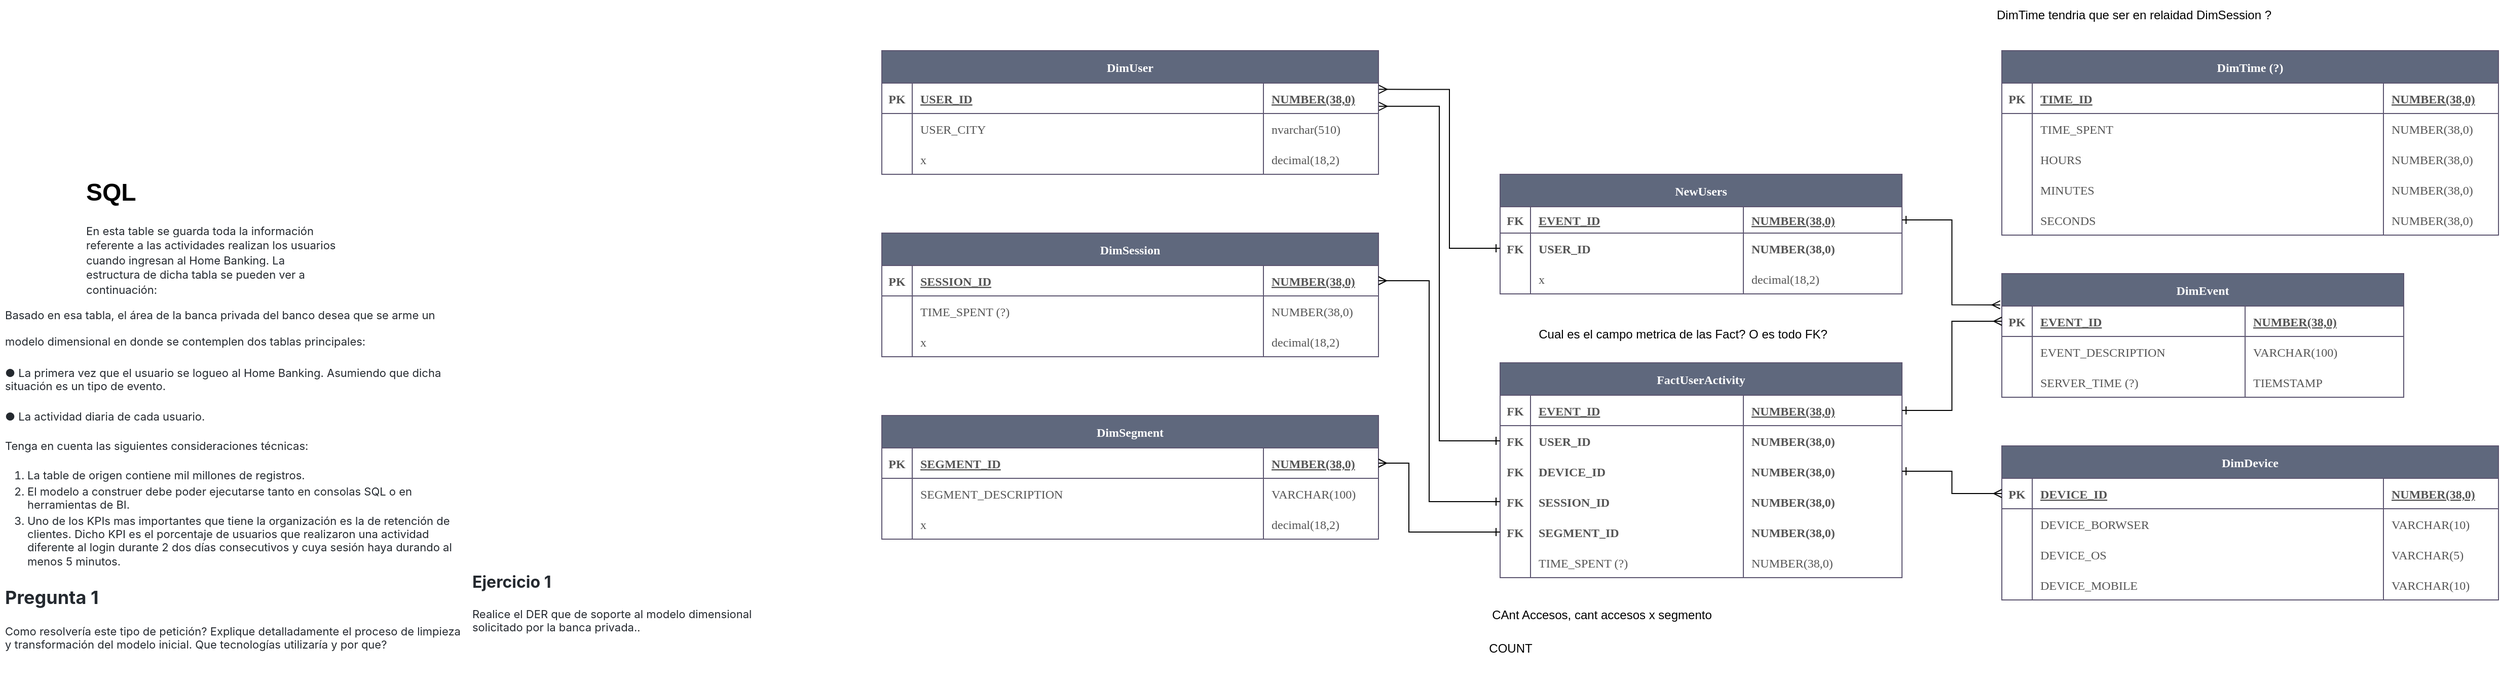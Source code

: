 <mxfile version="20.5.1" type="github">
  <diagram id="R2lEEEUBdFMjLlhIrx00" name="Page-1">
    <mxGraphModel dx="2261" dy="579" grid="1" gridSize="10" guides="1" tooltips="1" connect="1" arrows="1" fold="1" page="1" pageScale="1" pageWidth="850" pageHeight="1100" math="0" shadow="0" extFonts="Permanent Marker^https://fonts.googleapis.com/css?family=Permanent+Marker">
      <root>
        <mxCell id="0" />
        <mxCell id="1" parent="0" />
        <mxCell id="FPL4rMx5QKKNr9mmE6WW-1" value="&lt;h1&gt;SQL&lt;/h1&gt;&lt;p&gt;&lt;span style=&quot;color: rgb(36, 41, 47); font-family: -apple-system, BlinkMacSystemFont, &amp;quot;Segoe UI&amp;quot;, Helvetica, Arial, sans-serif, &amp;quot;Apple Color Emoji&amp;quot;, &amp;quot;Segoe UI Emoji&amp;quot;; background-color: rgb(255, 255, 255);&quot;&gt;&lt;font style=&quot;font-size: 11px;&quot;&gt;En esta table se guarda toda la información referente a las actividades realizan los usuarios cuando ingresan al Home Banking. La estructura de dicha tabla se pueden ver a continuación:&lt;/font&gt;&lt;/span&gt;&lt;br&gt;&lt;/p&gt;" style="text;html=1;strokeColor=none;fillColor=none;spacing=5;spacingTop=-20;whiteSpace=wrap;overflow=hidden;rounded=0;" parent="1" vertex="1">
          <mxGeometry x="-620" y="210" width="260" height="120" as="geometry" />
        </mxCell>
        <mxCell id="FPL4rMx5QKKNr9mmE6WW-2" value="" style="shape=image;verticalLabelPosition=bottom;labelBackgroundColor=default;verticalAlign=top;aspect=fixed;imageAspect=0;image=https://user-images.githubusercontent.com/62435760/127665003-e3aad47b-616d-44aa-af21-c25249e11123.png;" parent="1" vertex="1">
          <mxGeometry x="-280" y="230" width="340.75" height="350" as="geometry" />
        </mxCell>
        <mxCell id="FPL4rMx5QKKNr9mmE6WW-6" value="&lt;h1&gt;&lt;span style=&quot;font-size: 11px; background-color: rgb(255, 255, 255); color: rgb(36, 41, 47); font-family: -apple-system, BlinkMacSystemFont, &amp;quot;Segoe UI&amp;quot;, Helvetica, Arial, sans-serif, &amp;quot;Apple Color Emoji&amp;quot;, &amp;quot;Segoe UI Emoji&amp;quot;; font-weight: normal;&quot;&gt;Basado en esa tabla, el área de la banca privada del banco desea que se arme un modelo dimensional en donde se contemplen dos tablas principales:&lt;/span&gt;&lt;br&gt;&lt;/h1&gt;&lt;p style=&quot;box-sizing: border-box; margin-top: 0px; margin-bottom: 16px; color: rgb(36, 41, 47); font-family: -apple-system, BlinkMacSystemFont, &amp;quot;Segoe UI&amp;quot;, Helvetica, Arial, sans-serif, &amp;quot;Apple Color Emoji&amp;quot;, &amp;quot;Segoe UI Emoji&amp;quot;; background-color: rgb(255, 255, 255);&quot; dir=&quot;auto&quot;&gt;&lt;font style=&quot;font-size: 11px;&quot;&gt;● La primera vez que el usuario se logueo al Home Banking. Asumiendo que dicha situación es un tipo de evento.&lt;/font&gt;&lt;/p&gt;&lt;p style=&quot;box-sizing: border-box; margin-top: 0px; margin-bottom: 16px; color: rgb(36, 41, 47); font-family: -apple-system, BlinkMacSystemFont, &amp;quot;Segoe UI&amp;quot;, Helvetica, Arial, sans-serif, &amp;quot;Apple Color Emoji&amp;quot;, &amp;quot;Segoe UI Emoji&amp;quot;; background-color: rgb(255, 255, 255);&quot; dir=&quot;auto&quot;&gt;&lt;font style=&quot;font-size: 11px;&quot;&gt;● La actividad diaria de cada usuario.&lt;/font&gt;&lt;/p&gt;&lt;p style=&quot;box-sizing: border-box; margin-top: 0px; margin-bottom: 16px; color: rgb(36, 41, 47); font-family: -apple-system, BlinkMacSystemFont, &amp;quot;Segoe UI&amp;quot;, Helvetica, Arial, sans-serif, &amp;quot;Apple Color Emoji&amp;quot;, &amp;quot;Segoe UI Emoji&amp;quot;; background-color: rgb(255, 255, 255);&quot; dir=&quot;auto&quot;&gt;&lt;font style=&quot;font-size: 11px;&quot;&gt;Tenga en cuenta las siguientes consideraciones técnicas:&lt;/font&gt;&lt;/p&gt;&lt;ol style=&quot;box-sizing: border-box; padding-left: 2em; margin-top: 0px; margin-bottom: 16px; color: rgb(36, 41, 47); font-family: -apple-system, BlinkMacSystemFont, &amp;quot;Segoe UI&amp;quot;, Helvetica, Arial, sans-serif, &amp;quot;Apple Color Emoji&amp;quot;, &amp;quot;Segoe UI Emoji&amp;quot;; background-color: rgb(255, 255, 255);&quot; dir=&quot;auto&quot;&gt;&lt;li style=&quot;box-sizing: border-box;&quot;&gt;&lt;font style=&quot;font-size: 11px;&quot;&gt;La table de origen contiene mil millones de registros.&lt;/font&gt;&lt;/li&gt;&lt;li style=&quot;box-sizing: border-box; margin-top: 0.25em;&quot;&gt;&lt;font style=&quot;font-size: 11px;&quot;&gt;El modelo a construer debe poder ejecutarse tanto en consolas SQL o en herramientas de BI.&lt;/font&gt;&lt;/li&gt;&lt;li style=&quot;box-sizing: border-box; margin-top: 0.25em;&quot;&gt;&lt;font style=&quot;font-size: 11px;&quot;&gt;Uno de los KPIs mas importantes que tiene la organización es la de retención de clientes. Dicho KPI es el porcentaje de usuarios que realizaron una actividad diferente al login durante 2 dos días consecutivos y cuya sesión haya durando al menos 5 minutos.&lt;/font&gt;&lt;/li&gt;&lt;/ol&gt;" style="text;html=1;strokeColor=none;fillColor=none;spacing=5;spacingTop=-20;whiteSpace=wrap;overflow=hidden;rounded=0;fontSize=11;" parent="1" vertex="1">
          <mxGeometry x="-700" y="330" width="450" height="310" as="geometry" />
        </mxCell>
        <mxCell id="FPL4rMx5QKKNr9mmE6WW-8" value="&lt;h1&gt;&lt;font style=&quot;&quot;&gt;&lt;span style=&quot;background-color: rgb(255, 255, 255); color: rgb(36, 41, 47); font-family: -apple-system, BlinkMacSystemFont, &amp;quot;Segoe UI&amp;quot;, Helvetica, Arial, sans-serif, &amp;quot;Apple Color Emoji&amp;quot;, &amp;quot;Segoe UI Emoji&amp;quot;;&quot;&gt;&lt;font style=&quot;font-size: 18px;&quot;&gt;Pregunta 1&lt;/font&gt;&lt;/span&gt;&lt;br&gt;&lt;/font&gt;&lt;/h1&gt;&lt;p style=&quot;box-sizing: border-box; margin-top: 0px; margin-bottom: 16px; color: rgb(36, 41, 47); font-family: -apple-system, BlinkMacSystemFont, &amp;quot;Segoe UI&amp;quot;, Helvetica, Arial, sans-serif, &amp;quot;Apple Color Emoji&amp;quot;, &amp;quot;Segoe UI Emoji&amp;quot;; background-color: rgb(255, 255, 255);&quot; dir=&quot;auto&quot;&gt;&lt;font style=&quot;font-size: 11px;&quot;&gt;Como resolvería este tipo de petición? Explique detalladamente el proceso de limpieza y transformación del modelo inicial. Que tecnologías utilizaría y por que?&lt;/font&gt;&lt;/p&gt;&lt;h3 style=&quot;box-sizing: border-box; margin-top: 24px; margin-bottom: 16px; line-height: 1.25; color: rgb(36, 41, 47); font-family: -apple-system, BlinkMacSystemFont, &amp;quot;Segoe UI&amp;quot;, Helvetica, Arial, sans-serif, &amp;quot;Apple Color Emoji&amp;quot;, &amp;quot;Segoe UI Emoji&amp;quot;; background-color: rgb(255, 255, 255);&quot; dir=&quot;auto&quot;&gt;&lt;a style=&quot;font-size: 1.25em; box-sizing: border-box; background-color: transparent; text-decoration-line: none; float: left; padding-right: 4px; margin-left: -20px; line-height: 1;&quot; href=&quot;https://github.com/DE-Santander/ssr-fmaver#ejercicio-1&quot; aria-hidden=&quot;true&quot; class=&quot;anchor&quot; id=&quot;user-content-ejercicio-1&quot;&gt;&lt;svg aria-hidden=&quot;true&quot; height=&quot;16&quot; width=&quot;16&quot; version=&quot;1.1&quot; viewBox=&quot;0 0 16 16&quot; class=&quot;octicon octicon-link&quot;&gt;&lt;font style=&quot;font-size: 11px;&quot;&gt;&lt;path d=&quot;M7.775 3.275a.75.75 0 001.06 1.06l1.25-1.25a2 2 0 112.83 2.83l-2.5 2.5a2 2 0 01-2.83 0 .75.75 0 00-1.06 1.06 3.5 3.5 0 004.95 0l2.5-2.5a3.5 3.5 0 00-4.95-4.95l-1.25 1.25zm-4.69 9.64a2 2 0 010-2.83l2.5-2.5a2 2 0 012.83 0 .75.75 0 001.06-1.06 3.5 3.5 0 00-4.95 0l-2.5 2.5a3.5 3.5 0 004.95 4.95l1.25-1.25a.75.75 0 00-1.06-1.06l-1.25 1.25a2 2 0 01-2.83 0z&quot; fill-rule=&quot;evenodd&quot;&gt;&lt;/path&gt;&lt;/font&gt;&lt;/svg&gt;&lt;/a&gt;&lt;br&gt;&lt;/h3&gt;" style="text;html=1;strokeColor=none;fillColor=none;spacing=5;spacingTop=-20;whiteSpace=wrap;overflow=hidden;rounded=0;fontSize=11;" parent="1" vertex="1">
          <mxGeometry x="-700" y="610" width="460" height="90" as="geometry" />
        </mxCell>
        <mxCell id="FPL4rMx5QKKNr9mmE6WW-9" value="DimUser" style="shape=table;startSize=32;container=1;collapsible=1;childLayout=tableLayout;fixedRows=1;rowLines=0;fontStyle=1;align=center;resizeLast=1;strokeColor=#5C5570;fontFamily=Verdana;fontColor=#FFFFFF;fillColor=#5F687D;gradientColor=none;" parent="1" vertex="1">
          <mxGeometry x="170" y="90" width="490" height="122" as="geometry" />
        </mxCell>
        <mxCell id="FPL4rMx5QKKNr9mmE6WW-10" value="" style="shape=tableRow;horizontal=0;startSize=0;swimlaneHead=0;swimlaneBody=0;fillColor=none;collapsible=0;dropTarget=0;points=[[0,0.5],[1,0.5]];portConstraint=eastwest;top=0;left=0;right=0;bottom=1;strokeColor=#5C5570;fontFamily=Verdana;fontColor=#545454;" parent="FPL4rMx5QKKNr9mmE6WW-9" vertex="1">
          <mxGeometry y="32" width="490" height="30" as="geometry" />
        </mxCell>
        <mxCell id="FPL4rMx5QKKNr9mmE6WW-11" value="PK" style="shape=partialRectangle;connectable=0;fillColor=none;top=0;left=0;bottom=0;right=0;fontStyle=1;overflow=hidden;strokeColor=#5C5570;fontFamily=Verdana;fontColor=#545454;" parent="FPL4rMx5QKKNr9mmE6WW-10" vertex="1">
          <mxGeometry width="30" height="30" as="geometry">
            <mxRectangle width="30" height="30" as="alternateBounds" />
          </mxGeometry>
        </mxCell>
        <mxCell id="FPL4rMx5QKKNr9mmE6WW-12" value="USER_ID" style="shape=partialRectangle;connectable=0;fillColor=none;top=0;left=0;bottom=0;right=0;align=left;spacingLeft=6;fontStyle=5;overflow=hidden;strokeColor=#5C5570;fontFamily=Verdana;fontColor=#545454;" parent="FPL4rMx5QKKNr9mmE6WW-10" vertex="1">
          <mxGeometry x="30" width="346.5" height="30" as="geometry">
            <mxRectangle width="346.5" height="30" as="alternateBounds" />
          </mxGeometry>
        </mxCell>
        <mxCell id="FPL4rMx5QKKNr9mmE6WW-13" value="NUMBER(38,0)" style="shape=partialRectangle;connectable=0;fillColor=none;top=0;left=0;bottom=0;right=0;align=left;spacingLeft=6;fontStyle=5;overflow=hidden;strokeColor=#5C5570;fontFamily=Verdana;fontColor=#545454;" parent="FPL4rMx5QKKNr9mmE6WW-10" vertex="1">
          <mxGeometry x="376.5" width="113.5" height="30" as="geometry">
            <mxRectangle width="113.5" height="30" as="alternateBounds" />
          </mxGeometry>
        </mxCell>
        <mxCell id="FPL4rMx5QKKNr9mmE6WW-14" style="shape=tableRow;horizontal=0;startSize=0;swimlaneHead=0;swimlaneBody=0;fillColor=none;collapsible=0;dropTarget=0;points=[[0,0.5],[1,0.5]];portConstraint=eastwest;top=0;left=0;right=0;bottom=0;strokeColor=#5C5570;fontFamily=Verdana;fontColor=#545454;" parent="FPL4rMx5QKKNr9mmE6WW-9" vertex="1">
          <mxGeometry y="62" width="490" height="30" as="geometry" />
        </mxCell>
        <mxCell id="FPL4rMx5QKKNr9mmE6WW-15" style="shape=partialRectangle;connectable=0;fillColor=none;top=0;left=0;bottom=0;right=0;editable=1;overflow=hidden;strokeColor=#5C5570;fontFamily=Verdana;fontColor=#545454;" parent="FPL4rMx5QKKNr9mmE6WW-14" vertex="1">
          <mxGeometry width="30" height="30" as="geometry">
            <mxRectangle width="30" height="30" as="alternateBounds" />
          </mxGeometry>
        </mxCell>
        <mxCell id="FPL4rMx5QKKNr9mmE6WW-16" value="USER_CITY" style="shape=partialRectangle;connectable=0;fillColor=none;top=0;left=0;bottom=0;right=0;align=left;spacingLeft=6;overflow=hidden;strokeColor=#5C5570;fontFamily=Verdana;fontColor=#545454;" parent="FPL4rMx5QKKNr9mmE6WW-14" vertex="1">
          <mxGeometry x="30" width="346.5" height="30" as="geometry">
            <mxRectangle width="346.5" height="30" as="alternateBounds" />
          </mxGeometry>
        </mxCell>
        <mxCell id="FPL4rMx5QKKNr9mmE6WW-17" value="nvarchar(510)" style="shape=partialRectangle;connectable=0;fillColor=none;top=0;left=0;bottom=0;right=0;align=left;spacingLeft=6;overflow=hidden;strokeColor=#5C5570;fontFamily=Verdana;fontColor=#545454;" parent="FPL4rMx5QKKNr9mmE6WW-14" vertex="1">
          <mxGeometry x="376.5" width="113.5" height="30" as="geometry">
            <mxRectangle width="113.5" height="30" as="alternateBounds" />
          </mxGeometry>
        </mxCell>
        <mxCell id="FPL4rMx5QKKNr9mmE6WW-18" style="shape=tableRow;horizontal=0;startSize=0;swimlaneHead=0;swimlaneBody=0;fillColor=none;collapsible=0;dropTarget=0;points=[[0,0.5],[1,0.5]];portConstraint=eastwest;top=0;left=0;right=0;bottom=0;strokeColor=#5C5570;fontFamily=Verdana;fontColor=#545454;" parent="FPL4rMx5QKKNr9mmE6WW-9" vertex="1">
          <mxGeometry y="92" width="490" height="30" as="geometry" />
        </mxCell>
        <mxCell id="FPL4rMx5QKKNr9mmE6WW-19" style="shape=partialRectangle;connectable=0;fillColor=none;top=0;left=0;bottom=0;right=0;editable=1;overflow=hidden;strokeColor=#5C5570;fontFamily=Verdana;fontColor=#545454;" parent="FPL4rMx5QKKNr9mmE6WW-18" vertex="1">
          <mxGeometry width="30" height="30" as="geometry">
            <mxRectangle width="30" height="30" as="alternateBounds" />
          </mxGeometry>
        </mxCell>
        <mxCell id="FPL4rMx5QKKNr9mmE6WW-20" value="x" style="shape=partialRectangle;connectable=0;fillColor=none;top=0;left=0;bottom=0;right=0;align=left;spacingLeft=6;overflow=hidden;strokeColor=#5C5570;fontFamily=Verdana;fontColor=#545454;" parent="FPL4rMx5QKKNr9mmE6WW-18" vertex="1">
          <mxGeometry x="30" width="346.5" height="30" as="geometry">
            <mxRectangle width="346.5" height="30" as="alternateBounds" />
          </mxGeometry>
        </mxCell>
        <mxCell id="FPL4rMx5QKKNr9mmE6WW-21" value="decimal(18,2)" style="shape=partialRectangle;connectable=0;fillColor=none;top=0;left=0;bottom=0;right=0;align=left;spacingLeft=6;overflow=hidden;strokeColor=#5C5570;fontFamily=Verdana;fontColor=#545454;" parent="FPL4rMx5QKKNr9mmE6WW-18" vertex="1">
          <mxGeometry x="376.5" width="113.5" height="30" as="geometry">
            <mxRectangle width="113.5" height="30" as="alternateBounds" />
          </mxGeometry>
        </mxCell>
        <mxCell id="FPL4rMx5QKKNr9mmE6WW-22" value="DimSession" style="shape=table;startSize=32;container=1;collapsible=1;childLayout=tableLayout;fixedRows=1;rowLines=0;fontStyle=1;align=center;resizeLast=1;strokeColor=#5C5570;fontFamily=Verdana;fontColor=#FFFFFF;fillColor=#5F687D;gradientColor=none;" parent="1" vertex="1">
          <mxGeometry x="170" y="270" width="490" height="122" as="geometry" />
        </mxCell>
        <mxCell id="FPL4rMx5QKKNr9mmE6WW-23" value="" style="shape=tableRow;horizontal=0;startSize=0;swimlaneHead=0;swimlaneBody=0;fillColor=none;collapsible=0;dropTarget=0;points=[[0,0.5],[1,0.5]];portConstraint=eastwest;top=0;left=0;right=0;bottom=1;strokeColor=#5C5570;fontFamily=Verdana;fontColor=#545454;" parent="FPL4rMx5QKKNr9mmE6WW-22" vertex="1">
          <mxGeometry y="32" width="490" height="30" as="geometry" />
        </mxCell>
        <mxCell id="FPL4rMx5QKKNr9mmE6WW-24" value="PK" style="shape=partialRectangle;connectable=0;fillColor=none;top=0;left=0;bottom=0;right=0;fontStyle=1;overflow=hidden;strokeColor=#5C5570;fontFamily=Verdana;fontColor=#545454;" parent="FPL4rMx5QKKNr9mmE6WW-23" vertex="1">
          <mxGeometry width="30" height="30" as="geometry">
            <mxRectangle width="30" height="30" as="alternateBounds" />
          </mxGeometry>
        </mxCell>
        <mxCell id="FPL4rMx5QKKNr9mmE6WW-25" value="SESSION_ID" style="shape=partialRectangle;connectable=0;fillColor=none;top=0;left=0;bottom=0;right=0;align=left;spacingLeft=6;fontStyle=5;overflow=hidden;strokeColor=#5C5570;fontFamily=Verdana;fontColor=#545454;" parent="FPL4rMx5QKKNr9mmE6WW-23" vertex="1">
          <mxGeometry x="30" width="346.5" height="30" as="geometry">
            <mxRectangle width="346.5" height="30" as="alternateBounds" />
          </mxGeometry>
        </mxCell>
        <mxCell id="FPL4rMx5QKKNr9mmE6WW-26" value="NUMBER(38,0)" style="shape=partialRectangle;connectable=0;fillColor=none;top=0;left=0;bottom=0;right=0;align=left;spacingLeft=6;fontStyle=5;overflow=hidden;strokeColor=#5C5570;fontFamily=Verdana;fontColor=#545454;" parent="FPL4rMx5QKKNr9mmE6WW-23" vertex="1">
          <mxGeometry x="376.5" width="113.5" height="30" as="geometry">
            <mxRectangle width="113.5" height="30" as="alternateBounds" />
          </mxGeometry>
        </mxCell>
        <mxCell id="FPL4rMx5QKKNr9mmE6WW-27" style="shape=tableRow;horizontal=0;startSize=0;swimlaneHead=0;swimlaneBody=0;fillColor=none;collapsible=0;dropTarget=0;points=[[0,0.5],[1,0.5]];portConstraint=eastwest;top=0;left=0;right=0;bottom=0;strokeColor=#5C5570;fontFamily=Verdana;fontColor=#545454;" parent="FPL4rMx5QKKNr9mmE6WW-22" vertex="1">
          <mxGeometry y="62" width="490" height="30" as="geometry" />
        </mxCell>
        <mxCell id="FPL4rMx5QKKNr9mmE6WW-28" style="shape=partialRectangle;connectable=0;fillColor=none;top=0;left=0;bottom=0;right=0;editable=1;overflow=hidden;strokeColor=#5C5570;fontFamily=Verdana;fontColor=#545454;" parent="FPL4rMx5QKKNr9mmE6WW-27" vertex="1">
          <mxGeometry width="30" height="30" as="geometry">
            <mxRectangle width="30" height="30" as="alternateBounds" />
          </mxGeometry>
        </mxCell>
        <mxCell id="FPL4rMx5QKKNr9mmE6WW-29" value="TIME_SPENT (?)" style="shape=partialRectangle;connectable=0;fillColor=none;top=0;left=0;bottom=0;right=0;align=left;spacingLeft=6;overflow=hidden;strokeColor=#5C5570;fontFamily=Verdana;fontColor=#545454;" parent="FPL4rMx5QKKNr9mmE6WW-27" vertex="1">
          <mxGeometry x="30" width="346.5" height="30" as="geometry">
            <mxRectangle width="346.5" height="30" as="alternateBounds" />
          </mxGeometry>
        </mxCell>
        <mxCell id="FPL4rMx5QKKNr9mmE6WW-30" value="NUMBER(38,0)" style="shape=partialRectangle;connectable=0;fillColor=none;top=0;left=0;bottom=0;right=0;align=left;spacingLeft=6;overflow=hidden;strokeColor=#5C5570;fontFamily=Verdana;fontColor=#545454;fontStyle=0" parent="FPL4rMx5QKKNr9mmE6WW-27" vertex="1">
          <mxGeometry x="376.5" width="113.5" height="30" as="geometry">
            <mxRectangle width="113.5" height="30" as="alternateBounds" />
          </mxGeometry>
        </mxCell>
        <mxCell id="FPL4rMx5QKKNr9mmE6WW-31" style="shape=tableRow;horizontal=0;startSize=0;swimlaneHead=0;swimlaneBody=0;fillColor=none;collapsible=0;dropTarget=0;points=[[0,0.5],[1,0.5]];portConstraint=eastwest;top=0;left=0;right=0;bottom=0;strokeColor=#5C5570;fontFamily=Verdana;fontColor=#545454;" parent="FPL4rMx5QKKNr9mmE6WW-22" vertex="1">
          <mxGeometry y="92" width="490" height="30" as="geometry" />
        </mxCell>
        <mxCell id="FPL4rMx5QKKNr9mmE6WW-32" style="shape=partialRectangle;connectable=0;fillColor=none;top=0;left=0;bottom=0;right=0;editable=1;overflow=hidden;strokeColor=#5C5570;fontFamily=Verdana;fontColor=#545454;" parent="FPL4rMx5QKKNr9mmE6WW-31" vertex="1">
          <mxGeometry width="30" height="30" as="geometry">
            <mxRectangle width="30" height="30" as="alternateBounds" />
          </mxGeometry>
        </mxCell>
        <mxCell id="FPL4rMx5QKKNr9mmE6WW-33" value="x" style="shape=partialRectangle;connectable=0;fillColor=none;top=0;left=0;bottom=0;right=0;align=left;spacingLeft=6;overflow=hidden;strokeColor=#5C5570;fontFamily=Verdana;fontColor=#545454;" parent="FPL4rMx5QKKNr9mmE6WW-31" vertex="1">
          <mxGeometry x="30" width="346.5" height="30" as="geometry">
            <mxRectangle width="346.5" height="30" as="alternateBounds" />
          </mxGeometry>
        </mxCell>
        <mxCell id="FPL4rMx5QKKNr9mmE6WW-34" value="decimal(18,2)" style="shape=partialRectangle;connectable=0;fillColor=none;top=0;left=0;bottom=0;right=0;align=left;spacingLeft=6;overflow=hidden;strokeColor=#5C5570;fontFamily=Verdana;fontColor=#545454;" parent="FPL4rMx5QKKNr9mmE6WW-31" vertex="1">
          <mxGeometry x="376.5" width="113.5" height="30" as="geometry">
            <mxRectangle width="113.5" height="30" as="alternateBounds" />
          </mxGeometry>
        </mxCell>
        <mxCell id="FPL4rMx5QKKNr9mmE6WW-35" value="DimSegment" style="shape=table;startSize=32;container=1;collapsible=1;childLayout=tableLayout;fixedRows=1;rowLines=0;fontStyle=1;align=center;resizeLast=1;strokeColor=#5C5570;fontFamily=Verdana;fontColor=#FFFFFF;fillColor=#5F687D;gradientColor=none;" parent="1" vertex="1">
          <mxGeometry x="170" y="450" width="490" height="122" as="geometry" />
        </mxCell>
        <mxCell id="FPL4rMx5QKKNr9mmE6WW-36" value="" style="shape=tableRow;horizontal=0;startSize=0;swimlaneHead=0;swimlaneBody=0;fillColor=none;collapsible=0;dropTarget=0;points=[[0,0.5],[1,0.5]];portConstraint=eastwest;top=0;left=0;right=0;bottom=1;strokeColor=#5C5570;fontFamily=Verdana;fontColor=#545454;" parent="FPL4rMx5QKKNr9mmE6WW-35" vertex="1">
          <mxGeometry y="32" width="490" height="30" as="geometry" />
        </mxCell>
        <mxCell id="FPL4rMx5QKKNr9mmE6WW-37" value="PK" style="shape=partialRectangle;connectable=0;fillColor=none;top=0;left=0;bottom=0;right=0;fontStyle=1;overflow=hidden;strokeColor=#5C5570;fontFamily=Verdana;fontColor=#545454;" parent="FPL4rMx5QKKNr9mmE6WW-36" vertex="1">
          <mxGeometry width="30" height="30" as="geometry">
            <mxRectangle width="30" height="30" as="alternateBounds" />
          </mxGeometry>
        </mxCell>
        <mxCell id="FPL4rMx5QKKNr9mmE6WW-38" value="SEGMENT_ID" style="shape=partialRectangle;connectable=0;fillColor=none;top=0;left=0;bottom=0;right=0;align=left;spacingLeft=6;fontStyle=5;overflow=hidden;strokeColor=#5C5570;fontFamily=Verdana;fontColor=#545454;" parent="FPL4rMx5QKKNr9mmE6WW-36" vertex="1">
          <mxGeometry x="30" width="346.5" height="30" as="geometry">
            <mxRectangle width="346.5" height="30" as="alternateBounds" />
          </mxGeometry>
        </mxCell>
        <mxCell id="FPL4rMx5QKKNr9mmE6WW-39" value="NUMBER(38,0)" style="shape=partialRectangle;connectable=0;fillColor=none;top=0;left=0;bottom=0;right=0;align=left;spacingLeft=6;fontStyle=5;overflow=hidden;strokeColor=#5C5570;fontFamily=Verdana;fontColor=#545454;" parent="FPL4rMx5QKKNr9mmE6WW-36" vertex="1">
          <mxGeometry x="376.5" width="113.5" height="30" as="geometry">
            <mxRectangle width="113.5" height="30" as="alternateBounds" />
          </mxGeometry>
        </mxCell>
        <mxCell id="FPL4rMx5QKKNr9mmE6WW-40" style="shape=tableRow;horizontal=0;startSize=0;swimlaneHead=0;swimlaneBody=0;fillColor=none;collapsible=0;dropTarget=0;points=[[0,0.5],[1,0.5]];portConstraint=eastwest;top=0;left=0;right=0;bottom=0;strokeColor=#5C5570;fontFamily=Verdana;fontColor=#545454;" parent="FPL4rMx5QKKNr9mmE6WW-35" vertex="1">
          <mxGeometry y="62" width="490" height="30" as="geometry" />
        </mxCell>
        <mxCell id="FPL4rMx5QKKNr9mmE6WW-41" style="shape=partialRectangle;connectable=0;fillColor=none;top=0;left=0;bottom=0;right=0;editable=1;overflow=hidden;strokeColor=#5C5570;fontFamily=Verdana;fontColor=#545454;" parent="FPL4rMx5QKKNr9mmE6WW-40" vertex="1">
          <mxGeometry width="30" height="30" as="geometry">
            <mxRectangle width="30" height="30" as="alternateBounds" />
          </mxGeometry>
        </mxCell>
        <mxCell id="FPL4rMx5QKKNr9mmE6WW-42" value="SEGMENT_DESCRIPTION" style="shape=partialRectangle;connectable=0;fillColor=none;top=0;left=0;bottom=0;right=0;align=left;spacingLeft=6;overflow=hidden;strokeColor=#5C5570;fontFamily=Verdana;fontColor=#545454;" parent="FPL4rMx5QKKNr9mmE6WW-40" vertex="1">
          <mxGeometry x="30" width="346.5" height="30" as="geometry">
            <mxRectangle width="346.5" height="30" as="alternateBounds" />
          </mxGeometry>
        </mxCell>
        <mxCell id="FPL4rMx5QKKNr9mmE6WW-43" value="VARCHAR(100)" style="shape=partialRectangle;connectable=0;fillColor=none;top=0;left=0;bottom=0;right=0;align=left;spacingLeft=6;overflow=hidden;strokeColor=#5C5570;fontFamily=Verdana;fontColor=#545454;" parent="FPL4rMx5QKKNr9mmE6WW-40" vertex="1">
          <mxGeometry x="376.5" width="113.5" height="30" as="geometry">
            <mxRectangle width="113.5" height="30" as="alternateBounds" />
          </mxGeometry>
        </mxCell>
        <mxCell id="FPL4rMx5QKKNr9mmE6WW-44" style="shape=tableRow;horizontal=0;startSize=0;swimlaneHead=0;swimlaneBody=0;fillColor=none;collapsible=0;dropTarget=0;points=[[0,0.5],[1,0.5]];portConstraint=eastwest;top=0;left=0;right=0;bottom=0;strokeColor=#5C5570;fontFamily=Verdana;fontColor=#545454;" parent="FPL4rMx5QKKNr9mmE6WW-35" vertex="1">
          <mxGeometry y="92" width="490" height="30" as="geometry" />
        </mxCell>
        <mxCell id="FPL4rMx5QKKNr9mmE6WW-45" style="shape=partialRectangle;connectable=0;fillColor=none;top=0;left=0;bottom=0;right=0;editable=1;overflow=hidden;strokeColor=#5C5570;fontFamily=Verdana;fontColor=#545454;" parent="FPL4rMx5QKKNr9mmE6WW-44" vertex="1">
          <mxGeometry width="30" height="30" as="geometry">
            <mxRectangle width="30" height="30" as="alternateBounds" />
          </mxGeometry>
        </mxCell>
        <mxCell id="FPL4rMx5QKKNr9mmE6WW-46" value="x" style="shape=partialRectangle;connectable=0;fillColor=none;top=0;left=0;bottom=0;right=0;align=left;spacingLeft=6;overflow=hidden;strokeColor=#5C5570;fontFamily=Verdana;fontColor=#545454;" parent="FPL4rMx5QKKNr9mmE6WW-44" vertex="1">
          <mxGeometry x="30" width="346.5" height="30" as="geometry">
            <mxRectangle width="346.5" height="30" as="alternateBounds" />
          </mxGeometry>
        </mxCell>
        <mxCell id="FPL4rMx5QKKNr9mmE6WW-47" value="decimal(18,2)" style="shape=partialRectangle;connectable=0;fillColor=none;top=0;left=0;bottom=0;right=0;align=left;spacingLeft=6;overflow=hidden;strokeColor=#5C5570;fontFamily=Verdana;fontColor=#545454;" parent="FPL4rMx5QKKNr9mmE6WW-44" vertex="1">
          <mxGeometry x="376.5" width="113.5" height="30" as="geometry">
            <mxRectangle width="113.5" height="30" as="alternateBounds" />
          </mxGeometry>
        </mxCell>
        <mxCell id="FPL4rMx5QKKNr9mmE6WW-48" value="DimTime (?)" style="shape=table;startSize=32;container=1;collapsible=1;childLayout=tableLayout;fixedRows=1;rowLines=0;fontStyle=1;align=center;resizeLast=1;strokeColor=#5C5570;fontFamily=Verdana;fontColor=#FFFFFF;fillColor=#5F687D;gradientColor=none;" parent="1" vertex="1">
          <mxGeometry x="1275" y="90" width="490" height="182" as="geometry" />
        </mxCell>
        <mxCell id="FPL4rMx5QKKNr9mmE6WW-49" value="" style="shape=tableRow;horizontal=0;startSize=0;swimlaneHead=0;swimlaneBody=0;fillColor=none;collapsible=0;dropTarget=0;points=[[0,0.5],[1,0.5]];portConstraint=eastwest;top=0;left=0;right=0;bottom=1;strokeColor=#5C5570;fontFamily=Verdana;fontColor=#545454;" parent="FPL4rMx5QKKNr9mmE6WW-48" vertex="1">
          <mxGeometry y="32" width="490" height="30" as="geometry" />
        </mxCell>
        <mxCell id="FPL4rMx5QKKNr9mmE6WW-50" value="PK" style="shape=partialRectangle;connectable=0;fillColor=none;top=0;left=0;bottom=0;right=0;fontStyle=1;overflow=hidden;strokeColor=#5C5570;fontFamily=Verdana;fontColor=#545454;" parent="FPL4rMx5QKKNr9mmE6WW-49" vertex="1">
          <mxGeometry width="30" height="30" as="geometry">
            <mxRectangle width="30" height="30" as="alternateBounds" />
          </mxGeometry>
        </mxCell>
        <mxCell id="FPL4rMx5QKKNr9mmE6WW-51" value="TIME_ID" style="shape=partialRectangle;connectable=0;fillColor=none;top=0;left=0;bottom=0;right=0;align=left;spacingLeft=6;fontStyle=5;overflow=hidden;strokeColor=#5C5570;fontFamily=Verdana;fontColor=#545454;" parent="FPL4rMx5QKKNr9mmE6WW-49" vertex="1">
          <mxGeometry x="30" width="346.5" height="30" as="geometry">
            <mxRectangle width="346.5" height="30" as="alternateBounds" />
          </mxGeometry>
        </mxCell>
        <mxCell id="FPL4rMx5QKKNr9mmE6WW-52" value="NUMBER(38,0)" style="shape=partialRectangle;connectable=0;fillColor=none;top=0;left=0;bottom=0;right=0;align=left;spacingLeft=6;fontStyle=5;overflow=hidden;strokeColor=#5C5570;fontFamily=Verdana;fontColor=#545454;" parent="FPL4rMx5QKKNr9mmE6WW-49" vertex="1">
          <mxGeometry x="376.5" width="113.5" height="30" as="geometry">
            <mxRectangle width="113.5" height="30" as="alternateBounds" />
          </mxGeometry>
        </mxCell>
        <mxCell id="FPL4rMx5QKKNr9mmE6WW-53" style="shape=tableRow;horizontal=0;startSize=0;swimlaneHead=0;swimlaneBody=0;fillColor=none;collapsible=0;dropTarget=0;points=[[0,0.5],[1,0.5]];portConstraint=eastwest;top=0;left=0;right=0;bottom=0;strokeColor=#5C5570;fontFamily=Verdana;fontColor=#545454;" parent="FPL4rMx5QKKNr9mmE6WW-48" vertex="1">
          <mxGeometry y="62" width="490" height="30" as="geometry" />
        </mxCell>
        <mxCell id="FPL4rMx5QKKNr9mmE6WW-54" style="shape=partialRectangle;connectable=0;fillColor=none;top=0;left=0;bottom=0;right=0;editable=1;overflow=hidden;strokeColor=#5C5570;fontFamily=Verdana;fontColor=#545454;" parent="FPL4rMx5QKKNr9mmE6WW-53" vertex="1">
          <mxGeometry width="30" height="30" as="geometry">
            <mxRectangle width="30" height="30" as="alternateBounds" />
          </mxGeometry>
        </mxCell>
        <mxCell id="FPL4rMx5QKKNr9mmE6WW-55" value="TIME_SPENT" style="shape=partialRectangle;connectable=0;fillColor=none;top=0;left=0;bottom=0;right=0;align=left;spacingLeft=6;overflow=hidden;strokeColor=#5C5570;fontFamily=Verdana;fontColor=#545454;" parent="FPL4rMx5QKKNr9mmE6WW-53" vertex="1">
          <mxGeometry x="30" width="346.5" height="30" as="geometry">
            <mxRectangle width="346.5" height="30" as="alternateBounds" />
          </mxGeometry>
        </mxCell>
        <mxCell id="FPL4rMx5QKKNr9mmE6WW-56" value="NUMBER(38,0)" style="shape=partialRectangle;connectable=0;fillColor=none;top=0;left=0;bottom=0;right=0;align=left;spacingLeft=6;overflow=hidden;strokeColor=#5C5570;fontFamily=Verdana;fontColor=#545454;fontStyle=0" parent="FPL4rMx5QKKNr9mmE6WW-53" vertex="1">
          <mxGeometry x="376.5" width="113.5" height="30" as="geometry">
            <mxRectangle width="113.5" height="30" as="alternateBounds" />
          </mxGeometry>
        </mxCell>
        <mxCell id="FPL4rMx5QKKNr9mmE6WW-57" style="shape=tableRow;horizontal=0;startSize=0;swimlaneHead=0;swimlaneBody=0;fillColor=none;collapsible=0;dropTarget=0;points=[[0,0.5],[1,0.5]];portConstraint=eastwest;top=0;left=0;right=0;bottom=0;strokeColor=#5C5570;fontFamily=Verdana;fontColor=#545454;" parent="FPL4rMx5QKKNr9mmE6WW-48" vertex="1">
          <mxGeometry y="92" width="490" height="30" as="geometry" />
        </mxCell>
        <mxCell id="FPL4rMx5QKKNr9mmE6WW-58" style="shape=partialRectangle;connectable=0;fillColor=none;top=0;left=0;bottom=0;right=0;editable=1;overflow=hidden;strokeColor=#5C5570;fontFamily=Verdana;fontColor=#545454;" parent="FPL4rMx5QKKNr9mmE6WW-57" vertex="1">
          <mxGeometry width="30" height="30" as="geometry">
            <mxRectangle width="30" height="30" as="alternateBounds" />
          </mxGeometry>
        </mxCell>
        <mxCell id="FPL4rMx5QKKNr9mmE6WW-59" value="HOURS" style="shape=partialRectangle;connectable=0;fillColor=none;top=0;left=0;bottom=0;right=0;align=left;spacingLeft=6;overflow=hidden;strokeColor=#5C5570;fontFamily=Verdana;fontColor=#545454;" parent="FPL4rMx5QKKNr9mmE6WW-57" vertex="1">
          <mxGeometry x="30" width="346.5" height="30" as="geometry">
            <mxRectangle width="346.5" height="30" as="alternateBounds" />
          </mxGeometry>
        </mxCell>
        <mxCell id="FPL4rMx5QKKNr9mmE6WW-60" value="NUMBER(38,0)" style="shape=partialRectangle;connectable=0;fillColor=none;top=0;left=0;bottom=0;right=0;align=left;spacingLeft=6;overflow=hidden;strokeColor=#5C5570;fontFamily=Verdana;fontColor=#545454;" parent="FPL4rMx5QKKNr9mmE6WW-57" vertex="1">
          <mxGeometry x="376.5" width="113.5" height="30" as="geometry">
            <mxRectangle width="113.5" height="30" as="alternateBounds" />
          </mxGeometry>
        </mxCell>
        <mxCell id="FPL4rMx5QKKNr9mmE6WW-61" style="shape=tableRow;horizontal=0;startSize=0;swimlaneHead=0;swimlaneBody=0;fillColor=none;collapsible=0;dropTarget=0;points=[[0,0.5],[1,0.5]];portConstraint=eastwest;top=0;left=0;right=0;bottom=0;strokeColor=#5C5570;fontFamily=Verdana;fontColor=#545454;" parent="FPL4rMx5QKKNr9mmE6WW-48" vertex="1">
          <mxGeometry y="122" width="490" height="30" as="geometry" />
        </mxCell>
        <mxCell id="FPL4rMx5QKKNr9mmE6WW-62" style="shape=partialRectangle;connectable=0;fillColor=none;top=0;left=0;bottom=0;right=0;editable=1;overflow=hidden;strokeColor=#5C5570;fontFamily=Verdana;fontColor=#545454;" parent="FPL4rMx5QKKNr9mmE6WW-61" vertex="1">
          <mxGeometry width="30" height="30" as="geometry">
            <mxRectangle width="30" height="30" as="alternateBounds" />
          </mxGeometry>
        </mxCell>
        <mxCell id="FPL4rMx5QKKNr9mmE6WW-63" value="MINUTES" style="shape=partialRectangle;connectable=0;fillColor=none;top=0;left=0;bottom=0;right=0;align=left;spacingLeft=6;overflow=hidden;strokeColor=#5C5570;fontFamily=Verdana;fontColor=#545454;" parent="FPL4rMx5QKKNr9mmE6WW-61" vertex="1">
          <mxGeometry x="30" width="346.5" height="30" as="geometry">
            <mxRectangle width="346.5" height="30" as="alternateBounds" />
          </mxGeometry>
        </mxCell>
        <mxCell id="FPL4rMx5QKKNr9mmE6WW-64" value="NUMBER(38,0)" style="shape=partialRectangle;connectable=0;fillColor=none;top=0;left=0;bottom=0;right=0;align=left;spacingLeft=6;overflow=hidden;strokeColor=#5C5570;fontFamily=Verdana;fontColor=#545454;" parent="FPL4rMx5QKKNr9mmE6WW-61" vertex="1">
          <mxGeometry x="376.5" width="113.5" height="30" as="geometry">
            <mxRectangle width="113.5" height="30" as="alternateBounds" />
          </mxGeometry>
        </mxCell>
        <mxCell id="FPL4rMx5QKKNr9mmE6WW-65" style="shape=tableRow;horizontal=0;startSize=0;swimlaneHead=0;swimlaneBody=0;fillColor=none;collapsible=0;dropTarget=0;points=[[0,0.5],[1,0.5]];portConstraint=eastwest;top=0;left=0;right=0;bottom=0;strokeColor=#5C5570;fontFamily=Verdana;fontColor=#545454;" parent="FPL4rMx5QKKNr9mmE6WW-48" vertex="1">
          <mxGeometry y="152" width="490" height="30" as="geometry" />
        </mxCell>
        <mxCell id="FPL4rMx5QKKNr9mmE6WW-66" style="shape=partialRectangle;connectable=0;fillColor=none;top=0;left=0;bottom=0;right=0;editable=1;overflow=hidden;strokeColor=#5C5570;fontFamily=Verdana;fontColor=#545454;" parent="FPL4rMx5QKKNr9mmE6WW-65" vertex="1">
          <mxGeometry width="30" height="30" as="geometry">
            <mxRectangle width="30" height="30" as="alternateBounds" />
          </mxGeometry>
        </mxCell>
        <mxCell id="FPL4rMx5QKKNr9mmE6WW-67" value="SECONDS" style="shape=partialRectangle;connectable=0;fillColor=none;top=0;left=0;bottom=0;right=0;align=left;spacingLeft=6;overflow=hidden;strokeColor=#5C5570;fontFamily=Verdana;fontColor=#545454;" parent="FPL4rMx5QKKNr9mmE6WW-65" vertex="1">
          <mxGeometry x="30" width="346.5" height="30" as="geometry">
            <mxRectangle width="346.5" height="30" as="alternateBounds" />
          </mxGeometry>
        </mxCell>
        <mxCell id="FPL4rMx5QKKNr9mmE6WW-68" value="NUMBER(38,0)" style="shape=partialRectangle;connectable=0;fillColor=none;top=0;left=0;bottom=0;right=0;align=left;spacingLeft=6;overflow=hidden;strokeColor=#5C5570;fontFamily=Verdana;fontColor=#545454;" parent="FPL4rMx5QKKNr9mmE6WW-65" vertex="1">
          <mxGeometry x="376.5" width="113.5" height="30" as="geometry">
            <mxRectangle width="113.5" height="30" as="alternateBounds" />
          </mxGeometry>
        </mxCell>
        <mxCell id="FPL4rMx5QKKNr9mmE6WW-69" value="DimDevice" style="shape=table;startSize=32;container=1;collapsible=1;childLayout=tableLayout;fixedRows=1;rowLines=0;fontStyle=1;align=center;resizeLast=1;strokeColor=#5C5570;fontFamily=Verdana;fontColor=#FFFFFF;fillColor=#5F687D;gradientColor=none;" parent="1" vertex="1">
          <mxGeometry x="1275" y="480" width="490" height="152" as="geometry" />
        </mxCell>
        <mxCell id="FPL4rMx5QKKNr9mmE6WW-70" value="" style="shape=tableRow;horizontal=0;startSize=0;swimlaneHead=0;swimlaneBody=0;fillColor=none;collapsible=0;dropTarget=0;points=[[0,0.5],[1,0.5]];portConstraint=eastwest;top=0;left=0;right=0;bottom=1;strokeColor=#5C5570;fontFamily=Verdana;fontColor=#545454;" parent="FPL4rMx5QKKNr9mmE6WW-69" vertex="1">
          <mxGeometry y="32" width="490" height="30" as="geometry" />
        </mxCell>
        <mxCell id="FPL4rMx5QKKNr9mmE6WW-71" value="PK" style="shape=partialRectangle;connectable=0;fillColor=none;top=0;left=0;bottom=0;right=0;fontStyle=1;overflow=hidden;strokeColor=#5C5570;fontFamily=Verdana;fontColor=#545454;" parent="FPL4rMx5QKKNr9mmE6WW-70" vertex="1">
          <mxGeometry width="30" height="30" as="geometry">
            <mxRectangle width="30" height="30" as="alternateBounds" />
          </mxGeometry>
        </mxCell>
        <mxCell id="FPL4rMx5QKKNr9mmE6WW-72" value="DEVICE_ID" style="shape=partialRectangle;connectable=0;fillColor=none;top=0;left=0;bottom=0;right=0;align=left;spacingLeft=6;fontStyle=5;overflow=hidden;strokeColor=#5C5570;fontFamily=Verdana;fontColor=#545454;" parent="FPL4rMx5QKKNr9mmE6WW-70" vertex="1">
          <mxGeometry x="30" width="346.5" height="30" as="geometry">
            <mxRectangle width="346.5" height="30" as="alternateBounds" />
          </mxGeometry>
        </mxCell>
        <mxCell id="FPL4rMx5QKKNr9mmE6WW-73" value="NUMBER(38,0)" style="shape=partialRectangle;connectable=0;fillColor=none;top=0;left=0;bottom=0;right=0;align=left;spacingLeft=6;fontStyle=5;overflow=hidden;strokeColor=#5C5570;fontFamily=Verdana;fontColor=#545454;" parent="FPL4rMx5QKKNr9mmE6WW-70" vertex="1">
          <mxGeometry x="376.5" width="113.5" height="30" as="geometry">
            <mxRectangle width="113.5" height="30" as="alternateBounds" />
          </mxGeometry>
        </mxCell>
        <mxCell id="FPL4rMx5QKKNr9mmE6WW-74" style="shape=tableRow;horizontal=0;startSize=0;swimlaneHead=0;swimlaneBody=0;fillColor=none;collapsible=0;dropTarget=0;points=[[0,0.5],[1,0.5]];portConstraint=eastwest;top=0;left=0;right=0;bottom=0;strokeColor=#5C5570;fontFamily=Verdana;fontColor=#545454;" parent="FPL4rMx5QKKNr9mmE6WW-69" vertex="1">
          <mxGeometry y="62" width="490" height="30" as="geometry" />
        </mxCell>
        <mxCell id="FPL4rMx5QKKNr9mmE6WW-75" style="shape=partialRectangle;connectable=0;fillColor=none;top=0;left=0;bottom=0;right=0;editable=1;overflow=hidden;strokeColor=#5C5570;fontFamily=Verdana;fontColor=#545454;" parent="FPL4rMx5QKKNr9mmE6WW-74" vertex="1">
          <mxGeometry width="30" height="30" as="geometry">
            <mxRectangle width="30" height="30" as="alternateBounds" />
          </mxGeometry>
        </mxCell>
        <mxCell id="FPL4rMx5QKKNr9mmE6WW-76" value="DEVICE_BORWSER" style="shape=partialRectangle;connectable=0;fillColor=none;top=0;left=0;bottom=0;right=0;align=left;spacingLeft=6;overflow=hidden;strokeColor=#5C5570;fontFamily=Verdana;fontColor=#545454;" parent="FPL4rMx5QKKNr9mmE6WW-74" vertex="1">
          <mxGeometry x="30" width="346.5" height="30" as="geometry">
            <mxRectangle width="346.5" height="30" as="alternateBounds" />
          </mxGeometry>
        </mxCell>
        <mxCell id="FPL4rMx5QKKNr9mmE6WW-77" value="VARCHAR(10)" style="shape=partialRectangle;connectable=0;fillColor=none;top=0;left=0;bottom=0;right=0;align=left;spacingLeft=6;overflow=hidden;strokeColor=#5C5570;fontFamily=Verdana;fontColor=#545454;" parent="FPL4rMx5QKKNr9mmE6WW-74" vertex="1">
          <mxGeometry x="376.5" width="113.5" height="30" as="geometry">
            <mxRectangle width="113.5" height="30" as="alternateBounds" />
          </mxGeometry>
        </mxCell>
        <mxCell id="FPL4rMx5QKKNr9mmE6WW-78" style="shape=tableRow;horizontal=0;startSize=0;swimlaneHead=0;swimlaneBody=0;fillColor=none;collapsible=0;dropTarget=0;points=[[0,0.5],[1,0.5]];portConstraint=eastwest;top=0;left=0;right=0;bottom=0;strokeColor=#5C5570;fontFamily=Verdana;fontColor=#545454;" parent="FPL4rMx5QKKNr9mmE6WW-69" vertex="1">
          <mxGeometry y="92" width="490" height="30" as="geometry" />
        </mxCell>
        <mxCell id="FPL4rMx5QKKNr9mmE6WW-79" style="shape=partialRectangle;connectable=0;fillColor=none;top=0;left=0;bottom=0;right=0;editable=1;overflow=hidden;strokeColor=#5C5570;fontFamily=Verdana;fontColor=#545454;" parent="FPL4rMx5QKKNr9mmE6WW-78" vertex="1">
          <mxGeometry width="30" height="30" as="geometry">
            <mxRectangle width="30" height="30" as="alternateBounds" />
          </mxGeometry>
        </mxCell>
        <mxCell id="FPL4rMx5QKKNr9mmE6WW-80" value="DEVICE_OS" style="shape=partialRectangle;connectable=0;fillColor=none;top=0;left=0;bottom=0;right=0;align=left;spacingLeft=6;overflow=hidden;strokeColor=#5C5570;fontFamily=Verdana;fontColor=#545454;" parent="FPL4rMx5QKKNr9mmE6WW-78" vertex="1">
          <mxGeometry x="30" width="346.5" height="30" as="geometry">
            <mxRectangle width="346.5" height="30" as="alternateBounds" />
          </mxGeometry>
        </mxCell>
        <mxCell id="FPL4rMx5QKKNr9mmE6WW-81" value="VARCHAR(5)" style="shape=partialRectangle;connectable=0;fillColor=none;top=0;left=0;bottom=0;right=0;align=left;spacingLeft=6;overflow=hidden;strokeColor=#5C5570;fontFamily=Verdana;fontColor=#545454;" parent="FPL4rMx5QKKNr9mmE6WW-78" vertex="1">
          <mxGeometry x="376.5" width="113.5" height="30" as="geometry">
            <mxRectangle width="113.5" height="30" as="alternateBounds" />
          </mxGeometry>
        </mxCell>
        <mxCell id="FPL4rMx5QKKNr9mmE6WW-82" style="shape=tableRow;horizontal=0;startSize=0;swimlaneHead=0;swimlaneBody=0;fillColor=none;collapsible=0;dropTarget=0;points=[[0,0.5],[1,0.5]];portConstraint=eastwest;top=0;left=0;right=0;bottom=0;strokeColor=#5C5570;fontFamily=Verdana;fontColor=#545454;" parent="FPL4rMx5QKKNr9mmE6WW-69" vertex="1">
          <mxGeometry y="122" width="490" height="30" as="geometry" />
        </mxCell>
        <mxCell id="FPL4rMx5QKKNr9mmE6WW-83" style="shape=partialRectangle;connectable=0;fillColor=none;top=0;left=0;bottom=0;right=0;editable=1;overflow=hidden;strokeColor=#5C5570;fontFamily=Verdana;fontColor=#545454;" parent="FPL4rMx5QKKNr9mmE6WW-82" vertex="1">
          <mxGeometry width="30" height="30" as="geometry">
            <mxRectangle width="30" height="30" as="alternateBounds" />
          </mxGeometry>
        </mxCell>
        <mxCell id="FPL4rMx5QKKNr9mmE6WW-84" value="DEVICE_MOBILE" style="shape=partialRectangle;connectable=0;fillColor=none;top=0;left=0;bottom=0;right=0;align=left;spacingLeft=6;overflow=hidden;strokeColor=#5C5570;fontFamily=Verdana;fontColor=#545454;" parent="FPL4rMx5QKKNr9mmE6WW-82" vertex="1">
          <mxGeometry x="30" width="346.5" height="30" as="geometry">
            <mxRectangle width="346.5" height="30" as="alternateBounds" />
          </mxGeometry>
        </mxCell>
        <mxCell id="FPL4rMx5QKKNr9mmE6WW-85" value="VARCHAR(10)" style="shape=partialRectangle;connectable=0;fillColor=none;top=0;left=0;bottom=0;right=0;align=left;spacingLeft=6;overflow=hidden;strokeColor=#5C5570;fontFamily=Verdana;fontColor=#545454;" parent="FPL4rMx5QKKNr9mmE6WW-82" vertex="1">
          <mxGeometry x="376.5" width="113.5" height="30" as="geometry">
            <mxRectangle width="113.5" height="30" as="alternateBounds" />
          </mxGeometry>
        </mxCell>
        <mxCell id="FPL4rMx5QKKNr9mmE6WW-86" value="DimEvent" style="shape=table;startSize=32;container=1;collapsible=1;childLayout=tableLayout;fixedRows=1;rowLines=0;fontStyle=1;align=center;resizeLast=1;strokeColor=#5C5570;fontFamily=Verdana;fontColor=#FFFFFF;fillColor=#5F687D;gradientColor=none;" parent="1" vertex="1">
          <mxGeometry x="1275" y="310" width="396.5" height="122" as="geometry" />
        </mxCell>
        <mxCell id="FPL4rMx5QKKNr9mmE6WW-87" value="" style="shape=tableRow;horizontal=0;startSize=0;swimlaneHead=0;swimlaneBody=0;fillColor=none;collapsible=0;dropTarget=0;points=[[0,0.5],[1,0.5]];portConstraint=eastwest;top=0;left=0;right=0;bottom=1;strokeColor=#5C5570;fontFamily=Verdana;fontColor=#545454;" parent="FPL4rMx5QKKNr9mmE6WW-86" vertex="1">
          <mxGeometry y="32" width="396.5" height="30" as="geometry" />
        </mxCell>
        <mxCell id="FPL4rMx5QKKNr9mmE6WW-88" value="PK" style="shape=partialRectangle;connectable=0;fillColor=none;top=0;left=0;bottom=0;right=0;fontStyle=1;overflow=hidden;strokeColor=#5C5570;fontFamily=Verdana;fontColor=#545454;" parent="FPL4rMx5QKKNr9mmE6WW-87" vertex="1">
          <mxGeometry width="30" height="30" as="geometry">
            <mxRectangle width="30" height="30" as="alternateBounds" />
          </mxGeometry>
        </mxCell>
        <mxCell id="FPL4rMx5QKKNr9mmE6WW-89" value="EVENT_ID" style="shape=partialRectangle;connectable=0;fillColor=none;top=0;left=0;bottom=0;right=0;align=left;spacingLeft=6;fontStyle=5;overflow=hidden;strokeColor=#5C5570;fontFamily=Verdana;fontColor=#545454;" parent="FPL4rMx5QKKNr9mmE6WW-87" vertex="1">
          <mxGeometry x="30" width="210" height="30" as="geometry">
            <mxRectangle width="210" height="30" as="alternateBounds" />
          </mxGeometry>
        </mxCell>
        <mxCell id="FPL4rMx5QKKNr9mmE6WW-90" value="NUMBER(38,0)" style="shape=partialRectangle;connectable=0;fillColor=none;top=0;left=0;bottom=0;right=0;align=left;spacingLeft=6;fontStyle=5;overflow=hidden;strokeColor=#5C5570;fontFamily=Verdana;fontColor=#545454;" parent="FPL4rMx5QKKNr9mmE6WW-87" vertex="1">
          <mxGeometry x="240" width="156.5" height="30" as="geometry">
            <mxRectangle width="156.5" height="30" as="alternateBounds" />
          </mxGeometry>
        </mxCell>
        <mxCell id="FPL4rMx5QKKNr9mmE6WW-91" style="shape=tableRow;horizontal=0;startSize=0;swimlaneHead=0;swimlaneBody=0;fillColor=none;collapsible=0;dropTarget=0;points=[[0,0.5],[1,0.5]];portConstraint=eastwest;top=0;left=0;right=0;bottom=0;strokeColor=#5C5570;fontFamily=Verdana;fontColor=#545454;" parent="FPL4rMx5QKKNr9mmE6WW-86" vertex="1">
          <mxGeometry y="62" width="396.5" height="30" as="geometry" />
        </mxCell>
        <mxCell id="FPL4rMx5QKKNr9mmE6WW-92" style="shape=partialRectangle;connectable=0;fillColor=none;top=0;left=0;bottom=0;right=0;editable=1;overflow=hidden;strokeColor=#5C5570;fontFamily=Verdana;fontColor=#545454;" parent="FPL4rMx5QKKNr9mmE6WW-91" vertex="1">
          <mxGeometry width="30" height="30" as="geometry">
            <mxRectangle width="30" height="30" as="alternateBounds" />
          </mxGeometry>
        </mxCell>
        <mxCell id="FPL4rMx5QKKNr9mmE6WW-93" value="EVENT_DESCRIPTION" style="shape=partialRectangle;connectable=0;fillColor=none;top=0;left=0;bottom=0;right=0;align=left;spacingLeft=6;overflow=hidden;strokeColor=#5C5570;fontFamily=Verdana;fontColor=#545454;" parent="FPL4rMx5QKKNr9mmE6WW-91" vertex="1">
          <mxGeometry x="30" width="210" height="30" as="geometry">
            <mxRectangle width="210" height="30" as="alternateBounds" />
          </mxGeometry>
        </mxCell>
        <mxCell id="FPL4rMx5QKKNr9mmE6WW-94" value="VARCHAR(100)" style="shape=partialRectangle;connectable=0;fillColor=none;top=0;left=0;bottom=0;right=0;align=left;spacingLeft=6;overflow=hidden;strokeColor=#5C5570;fontFamily=Verdana;fontColor=#545454;" parent="FPL4rMx5QKKNr9mmE6WW-91" vertex="1">
          <mxGeometry x="240" width="156.5" height="30" as="geometry">
            <mxRectangle width="156.5" height="30" as="alternateBounds" />
          </mxGeometry>
        </mxCell>
        <mxCell id="FPL4rMx5QKKNr9mmE6WW-95" style="shape=tableRow;horizontal=0;startSize=0;swimlaneHead=0;swimlaneBody=0;fillColor=none;collapsible=0;dropTarget=0;points=[[0,0.5],[1,0.5]];portConstraint=eastwest;top=0;left=0;right=0;bottom=0;strokeColor=#5C5570;fontFamily=Verdana;fontColor=#545454;" parent="FPL4rMx5QKKNr9mmE6WW-86" vertex="1">
          <mxGeometry y="92" width="396.5" height="30" as="geometry" />
        </mxCell>
        <mxCell id="FPL4rMx5QKKNr9mmE6WW-96" style="shape=partialRectangle;connectable=0;fillColor=none;top=0;left=0;bottom=0;right=0;editable=1;overflow=hidden;strokeColor=#5C5570;fontFamily=Verdana;fontColor=#545454;" parent="FPL4rMx5QKKNr9mmE6WW-95" vertex="1">
          <mxGeometry width="30" height="30" as="geometry">
            <mxRectangle width="30" height="30" as="alternateBounds" />
          </mxGeometry>
        </mxCell>
        <mxCell id="FPL4rMx5QKKNr9mmE6WW-97" value="SERVER_TIME (?)" style="shape=partialRectangle;connectable=0;fillColor=none;top=0;left=0;bottom=0;right=0;align=left;spacingLeft=6;overflow=hidden;strokeColor=#5C5570;fontFamily=Verdana;fontColor=#545454;" parent="FPL4rMx5QKKNr9mmE6WW-95" vertex="1">
          <mxGeometry x="30" width="210" height="30" as="geometry">
            <mxRectangle width="210" height="30" as="alternateBounds" />
          </mxGeometry>
        </mxCell>
        <mxCell id="FPL4rMx5QKKNr9mmE6WW-98" value="TIEMSTAMP" style="shape=partialRectangle;connectable=0;fillColor=none;top=0;left=0;bottom=0;right=0;align=left;spacingLeft=6;overflow=hidden;strokeColor=#5C5570;fontFamily=Verdana;fontColor=#545454;" parent="FPL4rMx5QKKNr9mmE6WW-95" vertex="1">
          <mxGeometry x="240" width="156.5" height="30" as="geometry">
            <mxRectangle width="156.5" height="30" as="alternateBounds" />
          </mxGeometry>
        </mxCell>
        <mxCell id="FPL4rMx5QKKNr9mmE6WW-99" value="NewUsers" style="shape=table;startSize=32;container=1;collapsible=1;childLayout=tableLayout;fixedRows=1;rowLines=0;fontStyle=1;align=center;resizeLast=1;strokeColor=#5C5570;fontFamily=Verdana;fontColor=#FFFFFF;fillColor=#5F687D;gradientColor=none;" parent="1" vertex="1">
          <mxGeometry x="780" y="212" width="396.5" height="118" as="geometry" />
        </mxCell>
        <mxCell id="FPL4rMx5QKKNr9mmE6WW-100" value="" style="shape=tableRow;horizontal=0;startSize=0;swimlaneHead=0;swimlaneBody=0;fillColor=none;collapsible=0;dropTarget=0;points=[[0,0.5],[1,0.5]];portConstraint=eastwest;top=0;left=0;right=0;bottom=1;strokeColor=#5C5570;fontFamily=Verdana;fontColor=#545454;" parent="FPL4rMx5QKKNr9mmE6WW-99" vertex="1">
          <mxGeometry y="32" width="396.5" height="26" as="geometry" />
        </mxCell>
        <mxCell id="FPL4rMx5QKKNr9mmE6WW-101" value="FK" style="shape=partialRectangle;connectable=0;fillColor=none;top=0;left=0;bottom=0;right=0;fontStyle=1;overflow=hidden;strokeColor=#5C5570;fontFamily=Verdana;fontColor=#545454;" parent="FPL4rMx5QKKNr9mmE6WW-100" vertex="1">
          <mxGeometry width="30" height="26" as="geometry">
            <mxRectangle width="30" height="26" as="alternateBounds" />
          </mxGeometry>
        </mxCell>
        <mxCell id="FPL4rMx5QKKNr9mmE6WW-102" value="EVENT_ID" style="shape=partialRectangle;connectable=0;fillColor=none;top=0;left=0;bottom=0;right=0;align=left;spacingLeft=6;fontStyle=5;overflow=hidden;strokeColor=#5C5570;fontFamily=Verdana;fontColor=#545454;" parent="FPL4rMx5QKKNr9mmE6WW-100" vertex="1">
          <mxGeometry x="30" width="210" height="26" as="geometry">
            <mxRectangle width="210" height="26" as="alternateBounds" />
          </mxGeometry>
        </mxCell>
        <mxCell id="FPL4rMx5QKKNr9mmE6WW-103" value="NUMBER(38,0)" style="shape=partialRectangle;connectable=0;fillColor=none;top=0;left=0;bottom=0;right=0;align=left;spacingLeft=6;fontStyle=5;overflow=hidden;strokeColor=#5C5570;fontFamily=Verdana;fontColor=#545454;" parent="FPL4rMx5QKKNr9mmE6WW-100" vertex="1">
          <mxGeometry x="240" width="156.5" height="26" as="geometry">
            <mxRectangle width="156.5" height="26" as="alternateBounds" />
          </mxGeometry>
        </mxCell>
        <mxCell id="FPL4rMx5QKKNr9mmE6WW-104" style="shape=tableRow;horizontal=0;startSize=0;swimlaneHead=0;swimlaneBody=0;fillColor=none;collapsible=0;dropTarget=0;points=[[0,0.5],[1,0.5]];portConstraint=eastwest;top=0;left=0;right=0;bottom=0;strokeColor=#5C5570;fontFamily=Verdana;fontColor=#545454;" parent="FPL4rMx5QKKNr9mmE6WW-99" vertex="1">
          <mxGeometry y="58" width="396.5" height="30" as="geometry" />
        </mxCell>
        <mxCell id="FPL4rMx5QKKNr9mmE6WW-105" value="FK" style="shape=partialRectangle;connectable=0;fillColor=none;top=0;left=0;bottom=0;right=0;editable=1;overflow=hidden;strokeColor=#5C5570;fontFamily=Verdana;fontColor=#545454;fontStyle=1" parent="FPL4rMx5QKKNr9mmE6WW-104" vertex="1">
          <mxGeometry width="30" height="30" as="geometry">
            <mxRectangle width="30" height="30" as="alternateBounds" />
          </mxGeometry>
        </mxCell>
        <mxCell id="FPL4rMx5QKKNr9mmE6WW-106" value="USER_ID" style="shape=partialRectangle;connectable=0;fillColor=none;top=0;left=0;bottom=0;right=0;align=left;spacingLeft=6;overflow=hidden;strokeColor=#5C5570;fontFamily=Verdana;fontColor=#545454;fontStyle=1" parent="FPL4rMx5QKKNr9mmE6WW-104" vertex="1">
          <mxGeometry x="30" width="210" height="30" as="geometry">
            <mxRectangle width="210" height="30" as="alternateBounds" />
          </mxGeometry>
        </mxCell>
        <mxCell id="FPL4rMx5QKKNr9mmE6WW-107" value="NUMBER(38,0)" style="shape=partialRectangle;connectable=0;fillColor=none;top=0;left=0;bottom=0;right=0;align=left;spacingLeft=6;overflow=hidden;strokeColor=#5C5570;fontFamily=Verdana;fontColor=#545454;fontStyle=1" parent="FPL4rMx5QKKNr9mmE6WW-104" vertex="1">
          <mxGeometry x="240" width="156.5" height="30" as="geometry">
            <mxRectangle width="156.5" height="30" as="alternateBounds" />
          </mxGeometry>
        </mxCell>
        <mxCell id="FPL4rMx5QKKNr9mmE6WW-108" style="shape=tableRow;horizontal=0;startSize=0;swimlaneHead=0;swimlaneBody=0;fillColor=none;collapsible=0;dropTarget=0;points=[[0,0.5],[1,0.5]];portConstraint=eastwest;top=0;left=0;right=0;bottom=0;strokeColor=#5C5570;fontFamily=Verdana;fontColor=#545454;" parent="FPL4rMx5QKKNr9mmE6WW-99" vertex="1">
          <mxGeometry y="88" width="396.5" height="30" as="geometry" />
        </mxCell>
        <mxCell id="FPL4rMx5QKKNr9mmE6WW-109" style="shape=partialRectangle;connectable=0;fillColor=none;top=0;left=0;bottom=0;right=0;editable=1;overflow=hidden;strokeColor=#5C5570;fontFamily=Verdana;fontColor=#545454;" parent="FPL4rMx5QKKNr9mmE6WW-108" vertex="1">
          <mxGeometry width="30" height="30" as="geometry">
            <mxRectangle width="30" height="30" as="alternateBounds" />
          </mxGeometry>
        </mxCell>
        <mxCell id="FPL4rMx5QKKNr9mmE6WW-110" value="x" style="shape=partialRectangle;connectable=0;fillColor=none;top=0;left=0;bottom=0;right=0;align=left;spacingLeft=6;overflow=hidden;strokeColor=#5C5570;fontFamily=Verdana;fontColor=#545454;" parent="FPL4rMx5QKKNr9mmE6WW-108" vertex="1">
          <mxGeometry x="30" width="210" height="30" as="geometry">
            <mxRectangle width="210" height="30" as="alternateBounds" />
          </mxGeometry>
        </mxCell>
        <mxCell id="FPL4rMx5QKKNr9mmE6WW-111" value="decimal(18,2)" style="shape=partialRectangle;connectable=0;fillColor=none;top=0;left=0;bottom=0;right=0;align=left;spacingLeft=6;overflow=hidden;strokeColor=#5C5570;fontFamily=Verdana;fontColor=#545454;" parent="FPL4rMx5QKKNr9mmE6WW-108" vertex="1">
          <mxGeometry x="240" width="156.5" height="30" as="geometry">
            <mxRectangle width="156.5" height="30" as="alternateBounds" />
          </mxGeometry>
        </mxCell>
        <mxCell id="FPL4rMx5QKKNr9mmE6WW-112" value="FactUserActivity" style="shape=table;startSize=32;container=1;collapsible=1;childLayout=tableLayout;fixedRows=1;rowLines=0;fontStyle=1;align=center;resizeLast=1;strokeColor=#5C5570;fontFamily=Verdana;fontColor=#FFFFFF;fillColor=#5F687D;gradientColor=none;" parent="1" vertex="1">
          <mxGeometry x="780" y="398" width="396.5" height="212" as="geometry" />
        </mxCell>
        <mxCell id="FPL4rMx5QKKNr9mmE6WW-113" value="" style="shape=tableRow;horizontal=0;startSize=0;swimlaneHead=0;swimlaneBody=0;fillColor=none;collapsible=0;dropTarget=0;points=[[0,0.5],[1,0.5]];portConstraint=eastwest;top=0;left=0;right=0;bottom=1;strokeColor=#5C5570;fontFamily=Verdana;fontColor=#545454;" parent="FPL4rMx5QKKNr9mmE6WW-112" vertex="1">
          <mxGeometry y="32" width="396.5" height="30" as="geometry" />
        </mxCell>
        <mxCell id="FPL4rMx5QKKNr9mmE6WW-114" value="FK" style="shape=partialRectangle;connectable=0;fillColor=none;top=0;left=0;bottom=0;right=0;fontStyle=1;overflow=hidden;strokeColor=#5C5570;fontFamily=Verdana;fontColor=#545454;" parent="FPL4rMx5QKKNr9mmE6WW-113" vertex="1">
          <mxGeometry width="30" height="30" as="geometry">
            <mxRectangle width="30" height="30" as="alternateBounds" />
          </mxGeometry>
        </mxCell>
        <mxCell id="FPL4rMx5QKKNr9mmE6WW-115" value="EVENT_ID" style="shape=partialRectangle;connectable=0;fillColor=none;top=0;left=0;bottom=0;right=0;align=left;spacingLeft=6;fontStyle=5;overflow=hidden;strokeColor=#5C5570;fontFamily=Verdana;fontColor=#545454;" parent="FPL4rMx5QKKNr9mmE6WW-113" vertex="1">
          <mxGeometry x="30" width="210" height="30" as="geometry">
            <mxRectangle width="210" height="30" as="alternateBounds" />
          </mxGeometry>
        </mxCell>
        <mxCell id="FPL4rMx5QKKNr9mmE6WW-116" value="NUMBER(38,0)" style="shape=partialRectangle;connectable=0;fillColor=none;top=0;left=0;bottom=0;right=0;align=left;spacingLeft=6;fontStyle=5;overflow=hidden;strokeColor=#5C5570;fontFamily=Verdana;fontColor=#545454;" parent="FPL4rMx5QKKNr9mmE6WW-113" vertex="1">
          <mxGeometry x="240" width="156.5" height="30" as="geometry">
            <mxRectangle width="156.5" height="30" as="alternateBounds" />
          </mxGeometry>
        </mxCell>
        <mxCell id="FPL4rMx5QKKNr9mmE6WW-117" style="shape=tableRow;horizontal=0;startSize=0;swimlaneHead=0;swimlaneBody=0;fillColor=none;collapsible=0;dropTarget=0;points=[[0,0.5],[1,0.5]];portConstraint=eastwest;top=0;left=0;right=0;bottom=0;strokeColor=#5C5570;fontFamily=Verdana;fontColor=#545454;" parent="FPL4rMx5QKKNr9mmE6WW-112" vertex="1">
          <mxGeometry y="62" width="396.5" height="30" as="geometry" />
        </mxCell>
        <mxCell id="FPL4rMx5QKKNr9mmE6WW-118" value="FK" style="shape=partialRectangle;connectable=0;fillColor=none;top=0;left=0;bottom=0;right=0;editable=1;overflow=hidden;strokeColor=#5C5570;fontFamily=Verdana;fontColor=#545454;fontStyle=1" parent="FPL4rMx5QKKNr9mmE6WW-117" vertex="1">
          <mxGeometry width="30" height="30" as="geometry">
            <mxRectangle width="30" height="30" as="alternateBounds" />
          </mxGeometry>
        </mxCell>
        <mxCell id="FPL4rMx5QKKNr9mmE6WW-119" value="USER_ID" style="shape=partialRectangle;connectable=0;fillColor=none;top=0;left=0;bottom=0;right=0;align=left;spacingLeft=6;overflow=hidden;strokeColor=#5C5570;fontFamily=Verdana;fontColor=#545454;fontStyle=1" parent="FPL4rMx5QKKNr9mmE6WW-117" vertex="1">
          <mxGeometry x="30" width="210" height="30" as="geometry">
            <mxRectangle width="210" height="30" as="alternateBounds" />
          </mxGeometry>
        </mxCell>
        <mxCell id="FPL4rMx5QKKNr9mmE6WW-120" value="NUMBER(38,0)" style="shape=partialRectangle;connectable=0;fillColor=none;top=0;left=0;bottom=0;right=0;align=left;spacingLeft=6;overflow=hidden;strokeColor=#5C5570;fontFamily=Verdana;fontColor=#545454;fontStyle=1" parent="FPL4rMx5QKKNr9mmE6WW-117" vertex="1">
          <mxGeometry x="240" width="156.5" height="30" as="geometry">
            <mxRectangle width="156.5" height="30" as="alternateBounds" />
          </mxGeometry>
        </mxCell>
        <mxCell id="FPL4rMx5QKKNr9mmE6WW-121" style="shape=tableRow;horizontal=0;startSize=0;swimlaneHead=0;swimlaneBody=0;fillColor=none;collapsible=0;dropTarget=0;points=[[0,0.5],[1,0.5]];portConstraint=eastwest;top=0;left=0;right=0;bottom=0;strokeColor=#5C5570;fontFamily=Verdana;fontColor=#545454;" parent="FPL4rMx5QKKNr9mmE6WW-112" vertex="1">
          <mxGeometry y="92" width="396.5" height="30" as="geometry" />
        </mxCell>
        <mxCell id="FPL4rMx5QKKNr9mmE6WW-122" value="FK" style="shape=partialRectangle;connectable=0;fillColor=none;top=0;left=0;bottom=0;right=0;editable=1;overflow=hidden;strokeColor=#5C5570;fontFamily=Verdana;fontColor=#545454;fontStyle=1" parent="FPL4rMx5QKKNr9mmE6WW-121" vertex="1">
          <mxGeometry width="30" height="30" as="geometry">
            <mxRectangle width="30" height="30" as="alternateBounds" />
          </mxGeometry>
        </mxCell>
        <mxCell id="FPL4rMx5QKKNr9mmE6WW-123" value="DEVICE_ID" style="shape=partialRectangle;connectable=0;fillColor=none;top=0;left=0;bottom=0;right=0;align=left;spacingLeft=6;overflow=hidden;strokeColor=#5C5570;fontFamily=Verdana;fontColor=#545454;fontStyle=1" parent="FPL4rMx5QKKNr9mmE6WW-121" vertex="1">
          <mxGeometry x="30" width="210" height="30" as="geometry">
            <mxRectangle width="210" height="30" as="alternateBounds" />
          </mxGeometry>
        </mxCell>
        <mxCell id="FPL4rMx5QKKNr9mmE6WW-124" value="NUMBER(38,0)" style="shape=partialRectangle;connectable=0;fillColor=none;top=0;left=0;bottom=0;right=0;align=left;spacingLeft=6;overflow=hidden;strokeColor=#5C5570;fontFamily=Verdana;fontColor=#545454;fontStyle=1" parent="FPL4rMx5QKKNr9mmE6WW-121" vertex="1">
          <mxGeometry x="240" width="156.5" height="30" as="geometry">
            <mxRectangle width="156.5" height="30" as="alternateBounds" />
          </mxGeometry>
        </mxCell>
        <mxCell id="FPL4rMx5QKKNr9mmE6WW-125" style="shape=tableRow;horizontal=0;startSize=0;swimlaneHead=0;swimlaneBody=0;fillColor=none;collapsible=0;dropTarget=0;points=[[0,0.5],[1,0.5]];portConstraint=eastwest;top=0;left=0;right=0;bottom=0;strokeColor=#5C5570;fontFamily=Verdana;fontColor=#545454;" parent="FPL4rMx5QKKNr9mmE6WW-112" vertex="1">
          <mxGeometry y="122" width="396.5" height="30" as="geometry" />
        </mxCell>
        <mxCell id="FPL4rMx5QKKNr9mmE6WW-126" value="FK" style="shape=partialRectangle;connectable=0;fillColor=none;top=0;left=0;bottom=0;right=0;editable=1;overflow=hidden;strokeColor=#5C5570;fontFamily=Verdana;fontColor=#545454;fontStyle=1" parent="FPL4rMx5QKKNr9mmE6WW-125" vertex="1">
          <mxGeometry width="30" height="30" as="geometry">
            <mxRectangle width="30" height="30" as="alternateBounds" />
          </mxGeometry>
        </mxCell>
        <mxCell id="FPL4rMx5QKKNr9mmE6WW-127" value="SESSION_ID" style="shape=partialRectangle;connectable=0;fillColor=none;top=0;left=0;bottom=0;right=0;align=left;spacingLeft=6;overflow=hidden;strokeColor=#5C5570;fontFamily=Verdana;fontColor=#545454;fontStyle=1" parent="FPL4rMx5QKKNr9mmE6WW-125" vertex="1">
          <mxGeometry x="30" width="210" height="30" as="geometry">
            <mxRectangle width="210" height="30" as="alternateBounds" />
          </mxGeometry>
        </mxCell>
        <mxCell id="FPL4rMx5QKKNr9mmE6WW-128" value="NUMBER(38,0)" style="shape=partialRectangle;connectable=0;fillColor=none;top=0;left=0;bottom=0;right=0;align=left;spacingLeft=6;overflow=hidden;strokeColor=#5C5570;fontFamily=Verdana;fontColor=#545454;fontStyle=1" parent="FPL4rMx5QKKNr9mmE6WW-125" vertex="1">
          <mxGeometry x="240" width="156.5" height="30" as="geometry">
            <mxRectangle width="156.5" height="30" as="alternateBounds" />
          </mxGeometry>
        </mxCell>
        <mxCell id="FPL4rMx5QKKNr9mmE6WW-129" style="shape=tableRow;horizontal=0;startSize=0;swimlaneHead=0;swimlaneBody=0;fillColor=none;collapsible=0;dropTarget=0;points=[[0,0.5],[1,0.5]];portConstraint=eastwest;top=0;left=0;right=0;bottom=0;strokeColor=#5C5570;fontFamily=Verdana;fontColor=#545454;" parent="FPL4rMx5QKKNr9mmE6WW-112" vertex="1">
          <mxGeometry y="152" width="396.5" height="30" as="geometry" />
        </mxCell>
        <mxCell id="FPL4rMx5QKKNr9mmE6WW-130" value="FK" style="shape=partialRectangle;connectable=0;fillColor=none;top=0;left=0;bottom=0;right=0;editable=1;overflow=hidden;strokeColor=#5C5570;fontFamily=Verdana;fontColor=#545454;fontStyle=1" parent="FPL4rMx5QKKNr9mmE6WW-129" vertex="1">
          <mxGeometry width="30" height="30" as="geometry">
            <mxRectangle width="30" height="30" as="alternateBounds" />
          </mxGeometry>
        </mxCell>
        <mxCell id="FPL4rMx5QKKNr9mmE6WW-131" value="SEGMENT_ID" style="shape=partialRectangle;connectable=0;fillColor=none;top=0;left=0;bottom=0;right=0;align=left;spacingLeft=6;overflow=hidden;strokeColor=#5C5570;fontFamily=Verdana;fontColor=#545454;fontStyle=1" parent="FPL4rMx5QKKNr9mmE6WW-129" vertex="1">
          <mxGeometry x="30" width="210" height="30" as="geometry">
            <mxRectangle width="210" height="30" as="alternateBounds" />
          </mxGeometry>
        </mxCell>
        <mxCell id="FPL4rMx5QKKNr9mmE6WW-132" value="NUMBER(38,0)" style="shape=partialRectangle;connectable=0;fillColor=none;top=0;left=0;bottom=0;right=0;align=left;spacingLeft=6;overflow=hidden;strokeColor=#5C5570;fontFamily=Verdana;fontColor=#545454;fontStyle=1" parent="FPL4rMx5QKKNr9mmE6WW-129" vertex="1">
          <mxGeometry x="240" width="156.5" height="30" as="geometry">
            <mxRectangle width="156.5" height="30" as="alternateBounds" />
          </mxGeometry>
        </mxCell>
        <mxCell id="FPL4rMx5QKKNr9mmE6WW-133" style="shape=tableRow;horizontal=0;startSize=0;swimlaneHead=0;swimlaneBody=0;fillColor=none;collapsible=0;dropTarget=0;points=[[0,0.5],[1,0.5]];portConstraint=eastwest;top=0;left=0;right=0;bottom=0;strokeColor=#5C5570;fontFamily=Verdana;fontColor=#545454;" parent="FPL4rMx5QKKNr9mmE6WW-112" vertex="1">
          <mxGeometry y="182" width="396.5" height="30" as="geometry" />
        </mxCell>
        <mxCell id="FPL4rMx5QKKNr9mmE6WW-134" value="" style="shape=partialRectangle;connectable=0;fillColor=none;top=0;left=0;bottom=0;right=0;editable=1;overflow=hidden;strokeColor=#5C5570;fontFamily=Verdana;fontColor=#545454;fontStyle=0" parent="FPL4rMx5QKKNr9mmE6WW-133" vertex="1">
          <mxGeometry width="30" height="30" as="geometry">
            <mxRectangle width="30" height="30" as="alternateBounds" />
          </mxGeometry>
        </mxCell>
        <mxCell id="FPL4rMx5QKKNr9mmE6WW-135" value="TIME_SPENT (?)" style="shape=partialRectangle;connectable=0;fillColor=none;top=0;left=0;bottom=0;right=0;align=left;spacingLeft=6;overflow=hidden;strokeColor=#5C5570;fontFamily=Verdana;fontColor=#545454;fontStyle=0" parent="FPL4rMx5QKKNr9mmE6WW-133" vertex="1">
          <mxGeometry x="30" width="210" height="30" as="geometry">
            <mxRectangle width="210" height="30" as="alternateBounds" />
          </mxGeometry>
        </mxCell>
        <mxCell id="FPL4rMx5QKKNr9mmE6WW-136" value="NUMBER(38,0)" style="shape=partialRectangle;connectable=0;fillColor=none;top=0;left=0;bottom=0;right=0;align=left;spacingLeft=6;overflow=hidden;strokeColor=#5C5570;fontFamily=Verdana;fontColor=#545454;fontStyle=0" parent="FPL4rMx5QKKNr9mmE6WW-133" vertex="1">
          <mxGeometry x="240" width="156.5" height="30" as="geometry">
            <mxRectangle width="156.5" height="30" as="alternateBounds" />
          </mxGeometry>
        </mxCell>
        <mxCell id="FPL4rMx5QKKNr9mmE6WW-137" style="edgeStyle=orthogonalEdgeStyle;rounded=0;orthogonalLoop=1;jettySize=auto;html=1;exitX=1;exitY=0.5;exitDx=0;exitDy=0;fontSize=20;endArrow=ERmany;endFill=0;startArrow=ERone;startFill=0;" parent="1" source="FPL4rMx5QKKNr9mmE6WW-121" target="FPL4rMx5QKKNr9mmE6WW-70" edge="1">
          <mxGeometry relative="1" as="geometry" />
        </mxCell>
        <mxCell id="FPL4rMx5QKKNr9mmE6WW-138" style="edgeStyle=orthogonalEdgeStyle;rounded=0;orthogonalLoop=1;jettySize=auto;html=1;exitX=1;exitY=0.5;exitDx=0;exitDy=0;entryX=0;entryY=0.5;entryDx=0;entryDy=0;fontSize=20;startArrow=ERone;startFill=0;endArrow=ERmany;endFill=0;" parent="1" source="FPL4rMx5QKKNr9mmE6WW-113" target="FPL4rMx5QKKNr9mmE6WW-87" edge="1">
          <mxGeometry relative="1" as="geometry" />
        </mxCell>
        <mxCell id="FPL4rMx5QKKNr9mmE6WW-139" style="edgeStyle=orthogonalEdgeStyle;rounded=0;orthogonalLoop=1;jettySize=auto;html=1;exitX=1;exitY=0.5;exitDx=0;exitDy=0;entryX=-0.004;entryY=-0.039;entryDx=0;entryDy=0;entryPerimeter=0;fontSize=20;startArrow=ERone;startFill=0;endArrow=ERmany;endFill=0;" parent="1" source="FPL4rMx5QKKNr9mmE6WW-100" target="FPL4rMx5QKKNr9mmE6WW-87" edge="1">
          <mxGeometry relative="1" as="geometry" />
        </mxCell>
        <mxCell id="FPL4rMx5QKKNr9mmE6WW-140" style="edgeStyle=orthogonalEdgeStyle;rounded=0;orthogonalLoop=1;jettySize=auto;html=1;exitX=0;exitY=0.5;exitDx=0;exitDy=0;fontSize=20;startArrow=ERone;startFill=0;endArrow=ERmany;endFill=0;" parent="1" source="FPL4rMx5QKKNr9mmE6WW-129" target="FPL4rMx5QKKNr9mmE6WW-36" edge="1">
          <mxGeometry relative="1" as="geometry">
            <Array as="points">
              <mxPoint x="690" y="565" />
              <mxPoint x="690" y="497" />
            </Array>
          </mxGeometry>
        </mxCell>
        <mxCell id="FPL4rMx5QKKNr9mmE6WW-141" style="edgeStyle=orthogonalEdgeStyle;rounded=0;orthogonalLoop=1;jettySize=auto;html=1;exitX=0;exitY=0.5;exitDx=0;exitDy=0;entryX=1;entryY=0.5;entryDx=0;entryDy=0;fontSize=20;startArrow=ERone;startFill=0;endArrow=ERmany;endFill=0;targetPerimeterSpacing=0;endSize=6;startSize=6;" parent="1" source="FPL4rMx5QKKNr9mmE6WW-125" target="FPL4rMx5QKKNr9mmE6WW-23" edge="1">
          <mxGeometry relative="1" as="geometry">
            <Array as="points">
              <mxPoint x="710" y="535" />
              <mxPoint x="710" y="317" />
            </Array>
          </mxGeometry>
        </mxCell>
        <mxCell id="FPL4rMx5QKKNr9mmE6WW-142" style="edgeStyle=orthogonalEdgeStyle;rounded=0;orthogonalLoop=1;jettySize=auto;html=1;exitX=0;exitY=0.5;exitDx=0;exitDy=0;entryX=1.001;entryY=0.763;entryDx=0;entryDy=0;entryPerimeter=0;startArrow=ERone;startFill=0;endArrow=ERmany;endFill=0;" parent="1" source="FPL4rMx5QKKNr9mmE6WW-117" target="FPL4rMx5QKKNr9mmE6WW-10" edge="1">
          <mxGeometry relative="1" as="geometry" />
        </mxCell>
        <mxCell id="FPL4rMx5QKKNr9mmE6WW-143" style="edgeStyle=orthogonalEdgeStyle;rounded=0;orthogonalLoop=1;jettySize=auto;html=1;exitX=0;exitY=0.5;exitDx=0;exitDy=0;entryX=1.001;entryY=0.206;entryDx=0;entryDy=0;entryPerimeter=0;startArrow=ERone;startFill=0;endArrow=ERmany;endFill=0;startSize=6;endSize=6;targetPerimeterSpacing=0;" parent="1" source="FPL4rMx5QKKNr9mmE6WW-104" target="FPL4rMx5QKKNr9mmE6WW-10" edge="1">
          <mxGeometry relative="1" as="geometry">
            <Array as="points">
              <mxPoint x="730" y="285" />
              <mxPoint x="730" y="128" />
            </Array>
          </mxGeometry>
        </mxCell>
        <mxCell id="FPL4rMx5QKKNr9mmE6WW-144" value="DimTime tendria que ser en relaidad DimSession ?" style="text;html=1;align=center;verticalAlign=middle;resizable=0;points=[];autosize=1;strokeColor=none;fillColor=none;" parent="1" vertex="1">
          <mxGeometry x="1260" y="40" width="290" height="30" as="geometry" />
        </mxCell>
        <mxCell id="FPL4rMx5QKKNr9mmE6WW-145" value="Cual es el campo metrica de las Fact? O es todo FK?" style="text;html=1;align=center;verticalAlign=middle;resizable=0;points=[];autosize=1;strokeColor=none;fillColor=none;" parent="1" vertex="1">
          <mxGeometry x="805" y="355" width="310" height="30" as="geometry" />
        </mxCell>
        <mxCell id="66F_bm99ggBce8TDJsYW-1" value="&lt;h3 style=&quot;box-sizing: border-box; margin-top: 24px; margin-bottom: 16px; line-height: 1.25; color: rgb(36, 41, 47); font-family: -apple-system, BlinkMacSystemFont, &amp;quot;Segoe UI&amp;quot;, Helvetica, Arial, sans-serif, &amp;quot;Apple Color Emoji&amp;quot;, &amp;quot;Segoe UI Emoji&amp;quot;; background-color: rgb(255, 255, 255);&quot; dir=&quot;auto&quot;&gt;&lt;font size=&quot;3&quot;&gt;Ejercicio 1&lt;/font&gt;&lt;/h3&gt;&lt;h1&gt;&lt;p style=&quot;font-size: 11px; font-weight: 400;&quot;&gt;&lt;span style=&quot;background-color: rgb(255, 255, 255); color: rgb(36, 41, 47); font-family: -apple-system, BlinkMacSystemFont, &amp;quot;Segoe UI&amp;quot;, Helvetica, Arial, sans-serif, &amp;quot;Apple Color Emoji&amp;quot;, &amp;quot;Segoe UI Emoji&amp;quot;;&quot;&gt;Realice el DER que de soporte al modelo dimensional solicitado por la banca privada.&lt;/span&gt;.&lt;/p&gt;&lt;/h1&gt;" style="text;html=1;strokeColor=none;fillColor=none;spacing=5;spacingTop=-20;whiteSpace=wrap;overflow=hidden;rounded=0;" vertex="1" parent="1">
          <mxGeometry x="-239.25" y="590" width="300" height="120" as="geometry" />
        </mxCell>
        <mxCell id="66F_bm99ggBce8TDJsYW-2" value="CAnt Accesos, cant accesos x segmento" style="text;html=1;align=center;verticalAlign=middle;resizable=0;points=[];autosize=1;strokeColor=none;fillColor=none;" vertex="1" parent="1">
          <mxGeometry x="760" y="632" width="240" height="30" as="geometry" />
        </mxCell>
        <mxCell id="66F_bm99ggBce8TDJsYW-3" value="COUNT" style="text;html=1;align=center;verticalAlign=middle;resizable=0;points=[];autosize=1;strokeColor=none;fillColor=none;" vertex="1" parent="1">
          <mxGeometry x="755" y="665" width="70" height="30" as="geometry" />
        </mxCell>
      </root>
    </mxGraphModel>
  </diagram>
</mxfile>
